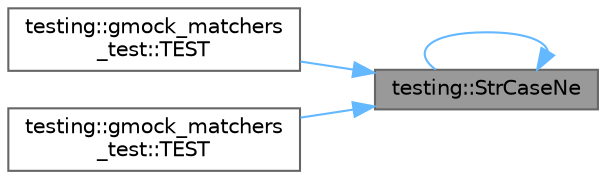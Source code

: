 digraph "testing::StrCaseNe"
{
 // LATEX_PDF_SIZE
  bgcolor="transparent";
  edge [fontname=Helvetica,fontsize=10,labelfontname=Helvetica,labelfontsize=10];
  node [fontname=Helvetica,fontsize=10,shape=box,height=0.2,width=0.4];
  rankdir="RL";
  Node1 [id="Node000001",label="testing::StrCaseNe",height=0.2,width=0.4,color="gray40", fillcolor="grey60", style="filled", fontcolor="black",tooltip=" "];
  Node1 -> Node1 [id="edge1_Node000001_Node000001",dir="back",color="steelblue1",style="solid",tooltip=" "];
  Node1 -> Node2 [id="edge2_Node000001_Node000002",dir="back",color="steelblue1",style="solid",tooltip=" "];
  Node2 [id="Node000002",label="testing::gmock_matchers\l_test::TEST",height=0.2,width=0.4,color="grey40", fillcolor="white", style="filled",URL="$namespacetesting_1_1gmock__matchers__test.html#ae953891c7961b6ffd51dc712be8d24de",tooltip=" "];
  Node1 -> Node3 [id="edge3_Node000001_Node000003",dir="back",color="steelblue1",style="solid",tooltip=" "];
  Node3 [id="Node000003",label="testing::gmock_matchers\l_test::TEST",height=0.2,width=0.4,color="grey40", fillcolor="white", style="filled",URL="$namespacetesting_1_1gmock__matchers__test.html#a9a627f8538cfff62fbaee86ac465f6c8",tooltip=" "];
}
